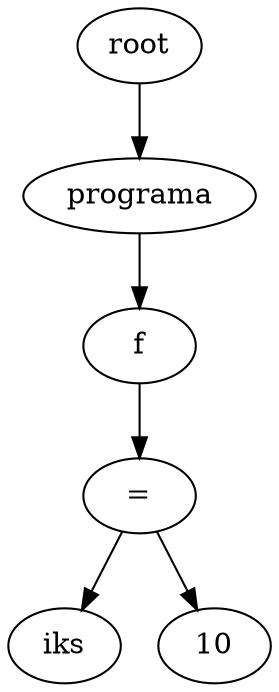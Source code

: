 digraph G {
node_0x8235890 [label="iks"]
node_0x82358d0 [label="10"]
node_0x82358e8 [label="="]
node_0x82358e8 -> node_0x8235890
node_0x82358e8 -> node_0x82358d0
node_0x8235900 [label="f"]
node_0x8235900 -> node_0x82358e8
node_0x8235930 [label="programa"]
node_0x8235930 -> node_0x8235900
root -> node_0x8235930
  root [label="root"]
}
